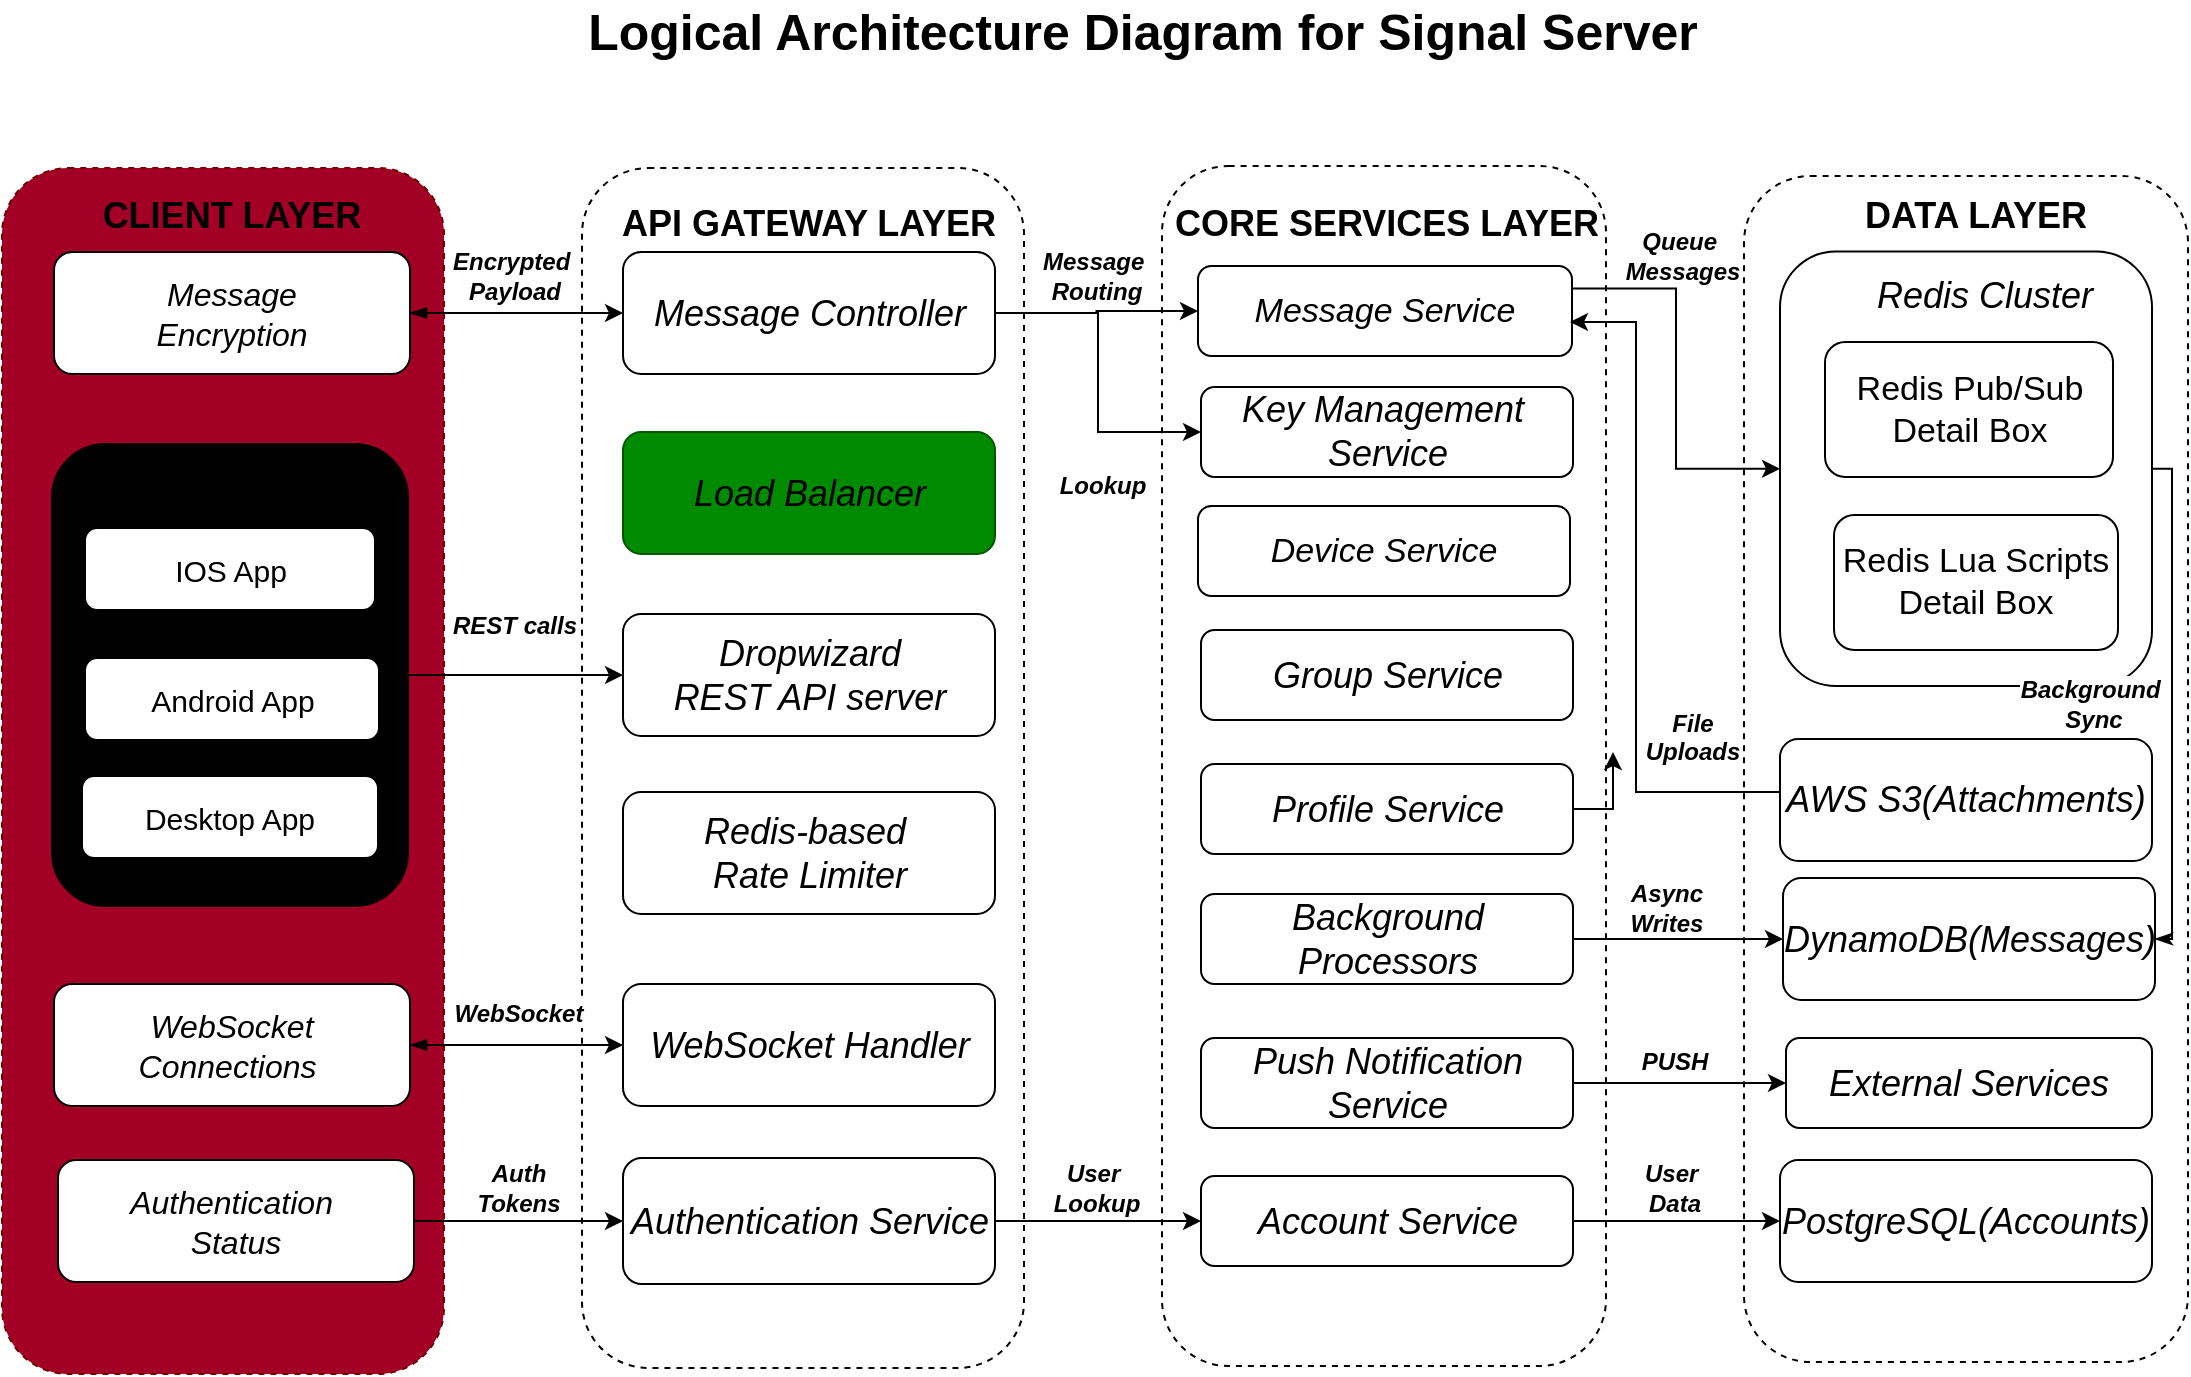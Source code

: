 <mxfile version="27.1.5">
  <diagram name="Page-1" id="-Ioz17W4KK-KJi5FUwi6">
    <mxGraphModel dx="1400" dy="804" grid="0" gridSize="20" guides="1" tooltips="1" connect="1" arrows="1" fold="1" page="1" pageScale="1" pageWidth="1169" pageHeight="827" background="light-dark(#FFFFFF,#EEEEEE)" math="0" shadow="0">
      <root>
        <mxCell id="0" />
        <mxCell id="1" parent="0" />
        <mxCell id="NI0qEB3K1_vKwQncWeiI-1" value="" style="rounded=1;whiteSpace=wrap;html=1;fillColor=light-dark(#A20025,#FFE6E6);fontColor=#ffffff;strokeColor=light-dark(#6F0000, #000000);fillStyle=solid;dashed=1;" vertex="1" parent="1">
          <mxGeometry x="33" y="128" width="221" height="603" as="geometry" />
        </mxCell>
        <mxCell id="NI0qEB3K1_vKwQncWeiI-2" value="&lt;b style=&quot;color: light-dark(rgb(0, 0, 0), rgb(0, 0, 0));&quot;&gt;&lt;font style=&quot;font-size: 18px;&quot;&gt;CLIENT LAYER&lt;/font&gt;&lt;/b&gt;" style="text;html=1;align=center;verticalAlign=middle;whiteSpace=wrap;rounded=0;" vertex="1" parent="1">
          <mxGeometry x="78" y="136.75" width="140" height="30" as="geometry" />
        </mxCell>
        <mxCell id="NI0qEB3K1_vKwQncWeiI-3" value="" style="rounded=1;whiteSpace=wrap;html=1;fillColor=light-dark(#FFFFFF,#E6FFFF);dashed=1;strokeColor=light-dark(#000000,#000000);" vertex="1" parent="1">
          <mxGeometry x="323" y="128" width="221" height="600" as="geometry" />
        </mxCell>
        <mxCell id="NI0qEB3K1_vKwQncWeiI-4" value="&lt;b style=&quot;color: light-dark(rgb(0, 0, 0), rgb(0, 0, 0));&quot;&gt;&lt;font style=&quot;font-size: 18px;&quot;&gt;API GATEWAY LAYER&lt;/font&gt;&lt;/b&gt;" style="text;html=1;align=center;verticalAlign=middle;whiteSpace=wrap;rounded=0;" vertex="1" parent="1">
          <mxGeometry x="333" y="141" width="207" height="30" as="geometry" />
        </mxCell>
        <mxCell id="NI0qEB3K1_vKwQncWeiI-6" value="" style="rounded=1;whiteSpace=wrap;html=1;fillColor=light-dark(#FFFFFF,#E6FFE6);dashed=1;strokeColor=light-dark(#000000,#000000);" vertex="1" parent="1">
          <mxGeometry x="613" y="127" width="222" height="600" as="geometry" />
        </mxCell>
        <mxCell id="NI0qEB3K1_vKwQncWeiI-7" value="&lt;b style=&quot;color: light-dark(rgb(0, 0, 0), rgb(0, 0, 0));&quot;&gt;&lt;font style=&quot;font-size: 18px;&quot;&gt;CORE SERVICES LAYER&lt;/font&gt;&lt;/b&gt;" style="text;html=1;align=center;verticalAlign=middle;whiteSpace=wrap;rounded=0;" vertex="1" parent="1">
          <mxGeometry x="616" y="141" width="219" height="30" as="geometry" />
        </mxCell>
        <mxCell id="NI0qEB3K1_vKwQncWeiI-11" value="" style="rounded=1;whiteSpace=wrap;html=1;fillColor=light-dark(#FFFFFF,#FFFACD);gradientColor=none;dashed=1;strokeColor=light-dark(#000000,#000000);" vertex="1" parent="1">
          <mxGeometry x="904" y="132" width="222" height="593" as="geometry" />
        </mxCell>
        <mxCell id="NI0qEB3K1_vKwQncWeiI-12" value="&lt;b style=&quot;color: light-dark(rgb(0, 0, 0), rgb(0, 0, 0));&quot;&gt;&lt;font style=&quot;font-size: 18px;&quot;&gt;DATA LAYER&lt;/font&gt;&lt;/b&gt;" style="text;html=1;align=center;verticalAlign=middle;whiteSpace=wrap;rounded=0;" vertex="1" parent="1">
          <mxGeometry x="940" y="136.75" width="160" height="30" as="geometry" />
        </mxCell>
        <mxCell id="NI0qEB3K1_vKwQncWeiI-48" style="edgeStyle=orthogonalEdgeStyle;rounded=0;orthogonalLoop=1;jettySize=auto;html=1;exitX=1;exitY=0.5;exitDx=0;exitDy=0;entryX=0;entryY=0.5;entryDx=0;entryDy=0;strokeColor=light-dark(#000000,#000000);" edge="1" parent="1" source="NI0qEB3K1_vKwQncWeiI-14" target="NI0qEB3K1_vKwQncWeiI-24">
          <mxGeometry relative="1" as="geometry" />
        </mxCell>
        <mxCell id="NI0qEB3K1_vKwQncWeiI-14" value="" style="rounded=1;whiteSpace=wrap;html=1;fillColor=light-dark(#000000,#FFB5AF);strokeColor=light-dark(#000000,#FF6666);" vertex="1" parent="1">
          <mxGeometry x="58" y="266" width="178" height="231" as="geometry" />
        </mxCell>
        <mxCell id="NI0qEB3K1_vKwQncWeiI-51" style="edgeStyle=orthogonalEdgeStyle;rounded=0;orthogonalLoop=1;jettySize=auto;html=1;exitX=1;exitY=0.5;exitDx=0;exitDy=0;entryX=0;entryY=0.5;entryDx=0;entryDy=0;strokeColor=light-dark(#000000,#000000);startArrow=blockThin;startFill=1;" edge="1" parent="1" source="NI0qEB3K1_vKwQncWeiI-15" target="NI0qEB3K1_vKwQncWeiI-25">
          <mxGeometry relative="1" as="geometry" />
        </mxCell>
        <mxCell id="NI0qEB3K1_vKwQncWeiI-15" value="&lt;span style=&quot;color: light-dark(rgb(0, 0, 0), rgb(0, 0, 0));&quot;&gt;&lt;i&gt;&lt;font style=&quot;font-size: 16px;&quot;&gt;&lt;span style=&quot;caret-color: rgba(0, 0, 0, 0);&quot;&gt;WebSocket Connections&lt;/span&gt;&amp;nbsp;&lt;/font&gt;&lt;/i&gt;&lt;/span&gt;" style="rounded=1;whiteSpace=wrap;html=1;fillColor=light-dark(#FFFFFF,#FFB5AF);strokeColor=light-dark(#000000,#FF6666);" vertex="1" parent="1">
          <mxGeometry x="59" y="536" width="178" height="61" as="geometry" />
        </mxCell>
        <mxCell id="NI0qEB3K1_vKwQncWeiI-16" value="&lt;span style=&quot;color: light-dark(rgb(0, 0, 0), rgb(0, 0, 0));&quot;&gt;&lt;i&gt;&lt;font style=&quot;font-size: 17px;&quot;&gt;Signal Apps&lt;/font&gt;&lt;/i&gt;&lt;/span&gt;" style="text;html=1;align=center;verticalAlign=middle;whiteSpace=wrap;rounded=0;" vertex="1" parent="1">
          <mxGeometry x="80.5" y="267" width="126" height="30" as="geometry" />
        </mxCell>
        <mxCell id="NI0qEB3K1_vKwQncWeiI-17" value="&lt;span style=&quot;caret-color: rgba(0, 0, 0, 0); color: light-dark(rgb(0, 0, 0), rgb(0, 0, 0));&quot;&gt;&lt;font style=&quot;font-size: 15px;&quot;&gt;IOS App&lt;/font&gt;&lt;/span&gt;" style="rounded=1;whiteSpace=wrap;html=1;fillColor=light-dark(#FFFFFF,#E5CCFF);strokeColor=light-dark(#000000,#000000);" vertex="1" parent="1">
          <mxGeometry x="74.5" y="308" width="145" height="41" as="geometry" />
        </mxCell>
        <mxCell id="NI0qEB3K1_vKwQncWeiI-18" value="&lt;span style=&quot;caret-color: rgb(237, 237, 237); color: light-dark(rgb(0, 0, 0), rgb(0, 0, 0));&quot;&gt;&lt;font style=&quot;font-size: 15px;&quot;&gt;Android App&lt;/font&gt;&lt;/span&gt;" style="rounded=1;whiteSpace=wrap;html=1;fillColor=light-dark(#FFFFFF,#E5CCFF);strokeColor=light-dark(#000000,#000000);" vertex="1" parent="1">
          <mxGeometry x="74.5" y="373" width="147" height="41" as="geometry" />
        </mxCell>
        <mxCell id="NI0qEB3K1_vKwQncWeiI-19" value="&lt;span style=&quot;caret-color: rgb(237, 237, 237); color: light-dark(rgb(0, 0, 0), rgb(0, 0, 0));&quot;&gt;&lt;font style=&quot;font-size: 15px;&quot;&gt;Desktop App&lt;/font&gt;&lt;/span&gt;" style="rounded=1;whiteSpace=wrap;html=1;fillColor=light-dark(#FFFFFF,#E5CCFF);strokeColor=light-dark(#000000,#000000);" vertex="1" parent="1">
          <mxGeometry x="73" y="432" width="148" height="41" as="geometry" />
        </mxCell>
        <mxCell id="NI0qEB3K1_vKwQncWeiI-53" style="edgeStyle=orthogonalEdgeStyle;rounded=0;orthogonalLoop=1;jettySize=auto;html=1;exitX=1;exitY=0.5;exitDx=0;exitDy=0;entryX=0;entryY=0.5;entryDx=0;entryDy=0;strokeColor=light-dark(#000000,#000000);" edge="1" parent="1" source="NI0qEB3K1_vKwQncWeiI-22" target="NI0qEB3K1_vKwQncWeiI-26">
          <mxGeometry relative="1" as="geometry" />
        </mxCell>
        <mxCell id="NI0qEB3K1_vKwQncWeiI-22" value="&lt;font style=&quot;font-size: 16px;&quot;&gt;&lt;span style=&quot;caret-color: rgb(237, 237, 237); color: light-dark(rgb(0, 0, 0), rgb(0, 0, 0));&quot;&gt;&lt;i&gt;Authentication&amp;nbsp;&lt;/i&gt;&lt;/span&gt;&lt;/font&gt;&lt;div&gt;&lt;font style=&quot;font-size: 16px;&quot;&gt;&lt;span style=&quot;caret-color: rgb(237, 237, 237); color: light-dark(rgb(0, 0, 0), rgb(0, 0, 0));&quot;&gt;&lt;i&gt;Status&lt;/i&gt;&lt;/span&gt;&lt;/font&gt;&lt;/div&gt;" style="rounded=1;whiteSpace=wrap;html=1;fillColor=light-dark(#FFFFFF,#FFB5AF);strokeColor=light-dark(#000000,#FF6666);" vertex="1" parent="1">
          <mxGeometry x="61" y="624" width="178" height="61" as="geometry" />
        </mxCell>
        <mxCell id="NI0qEB3K1_vKwQncWeiI-24" value="&lt;font style=&quot;font-size: 18px;&quot;&gt;&lt;span style=&quot;caret-color: rgb(237, 237, 237); color: light-dark(rgb(0, 0, 0), rgb(0, 0, 0));&quot;&gt;&lt;i&gt;Dropwizard&lt;/i&gt;&lt;/span&gt;&lt;/font&gt;&lt;div&gt;&lt;font style=&quot;font-size: 18px;&quot;&gt;&lt;span style=&quot;caret-color: rgb(237, 237, 237); color: light-dark(rgb(0, 0, 0), rgb(0, 0, 0));&quot;&gt;&lt;i&gt;REST API server&lt;/i&gt;&lt;/span&gt;&lt;/font&gt;&lt;/div&gt;" style="rounded=1;whiteSpace=wrap;html=1;fillColor=light-dark(#FFFFFF,#CCE5FF);strokeColor=light-dark(#000000,#3A88FE);" vertex="1" parent="1">
          <mxGeometry x="343.5" y="351" width="186" height="61" as="geometry" />
        </mxCell>
        <mxCell id="NI0qEB3K1_vKwQncWeiI-25" value="&lt;font size=&quot;4&quot;&gt;&lt;span style=&quot;caret-color: rgb(33, 33, 33); color: light-dark(rgb(0, 0, 0), rgb(0, 0, 0));&quot;&gt;&lt;i&gt;WebSocket Handler&lt;/i&gt;&lt;/span&gt;&lt;/font&gt;" style="rounded=1;whiteSpace=wrap;html=1;fillColor=light-dark(#FFFFFF,#CCE5FF);strokeColor=light-dark(#000000,#3A88FE);" vertex="1" parent="1">
          <mxGeometry x="343.5" y="536" width="186" height="61" as="geometry" />
        </mxCell>
        <mxCell id="NI0qEB3K1_vKwQncWeiI-59" style="edgeStyle=orthogonalEdgeStyle;rounded=0;orthogonalLoop=1;jettySize=auto;html=1;exitX=1;exitY=0.5;exitDx=0;exitDy=0;entryX=0;entryY=0.5;entryDx=0;entryDy=0;strokeColor=light-dark(#000000,#000000);" edge="1" parent="1" source="NI0qEB3K1_vKwQncWeiI-26" target="NI0qEB3K1_vKwQncWeiI-31">
          <mxGeometry relative="1" as="geometry" />
        </mxCell>
        <mxCell id="NI0qEB3K1_vKwQncWeiI-26" value="&lt;font size=&quot;4&quot;&gt;&lt;span style=&quot;caret-color: rgb(33, 33, 33); color: light-dark(rgb(0, 0, 0), rgb(0, 0, 0));&quot;&gt;&lt;i&gt;Authentication Service&lt;/i&gt;&lt;/span&gt;&lt;/font&gt;" style="rounded=1;whiteSpace=wrap;html=1;fillColor=light-dark(#FFFFFF,#CCE5FF);strokeColor=light-dark(#000000,#3A88FE);" vertex="1" parent="1">
          <mxGeometry x="343.5" y="623" width="186" height="63" as="geometry" />
        </mxCell>
        <mxCell id="NI0qEB3K1_vKwQncWeiI-27" value="&lt;font size=&quot;4&quot;&gt;&lt;span style=&quot;caret-color: rgb(33, 33, 33); color: light-dark(rgb(0, 0, 0), rgb(0, 0, 0));&quot;&gt;&lt;i&gt;Redis-based&amp;nbsp;&lt;/i&gt;&lt;/span&gt;&lt;/font&gt;&lt;div&gt;&lt;font size=&quot;4&quot;&gt;&lt;span style=&quot;caret-color: rgb(33, 33, 33); color: light-dark(rgb(0, 0, 0), rgb(0, 0, 0));&quot;&gt;&lt;i&gt;Rate Limiter&lt;/i&gt;&lt;/span&gt;&lt;/font&gt;&lt;/div&gt;" style="rounded=1;whiteSpace=wrap;html=1;fillColor=light-dark(#FFFFFF,#CCE5FF);strokeColor=light-dark(#000000,#3A88FE);" vertex="1" parent="1">
          <mxGeometry x="343.5" y="440" width="186" height="61" as="geometry" />
        </mxCell>
        <mxCell id="NI0qEB3K1_vKwQncWeiI-57" style="edgeStyle=orthogonalEdgeStyle;rounded=0;orthogonalLoop=1;jettySize=auto;html=1;exitX=1;exitY=0.5;exitDx=0;exitDy=0;entryX=0;entryY=0.5;entryDx=0;entryDy=0;strokeColor=light-dark(#000000,#000000);" edge="1" parent="1" source="NI0qEB3K1_vKwQncWeiI-28" target="NI0qEB3K1_vKwQncWeiI-30">
          <mxGeometry relative="1" as="geometry" />
        </mxCell>
        <mxCell id="NI0qEB3K1_vKwQncWeiI-77" style="edgeStyle=orthogonalEdgeStyle;rounded=0;orthogonalLoop=1;jettySize=auto;html=1;exitX=1;exitY=0.5;exitDx=0;exitDy=0;entryX=0;entryY=0.5;entryDx=0;entryDy=0;strokeColor=light-dark(#000000,#000000);" edge="1" parent="1" source="NI0qEB3K1_vKwQncWeiI-28" target="NI0qEB3K1_vKwQncWeiI-33">
          <mxGeometry relative="1" as="geometry" />
        </mxCell>
        <mxCell id="NI0qEB3K1_vKwQncWeiI-28" value="&lt;font size=&quot;4&quot;&gt;&lt;span style=&quot;caret-color: rgb(33, 33, 33); color: light-dark(rgb(0, 0, 0), rgb(0, 0, 0));&quot;&gt;&lt;i&gt;Message Controller&lt;/i&gt;&lt;/span&gt;&lt;/font&gt;" style="rounded=1;whiteSpace=wrap;html=1;fillColor=light-dark(#FFFFFF,#CCE5FF);strokeColor=light-dark(#000000,#3A88FE);" vertex="1" parent="1">
          <mxGeometry x="343.5" y="170" width="186" height="61" as="geometry" />
        </mxCell>
        <mxCell id="NI0qEB3K1_vKwQncWeiI-29" value="&lt;font size=&quot;4&quot;&gt;&lt;span style=&quot;caret-color: rgb(33, 33, 33); color: light-dark(rgb(0, 0, 0), rgb(0, 0, 0));&quot;&gt;&lt;i&gt;Load Balancer&lt;/i&gt;&lt;/span&gt;&lt;/font&gt;" style="rounded=1;whiteSpace=wrap;html=1;fillColor=light-dark(#008A00,#CCE5FF);strokeColor=light-dark(#005700,#3A88FE);fontColor=#ffffff;" vertex="1" parent="1">
          <mxGeometry x="343.5" y="260" width="186" height="61" as="geometry" />
        </mxCell>
        <mxCell id="NI0qEB3K1_vKwQncWeiI-95" style="edgeStyle=orthogonalEdgeStyle;rounded=0;orthogonalLoop=1;jettySize=auto;html=1;exitX=1;exitY=0.25;exitDx=0;exitDy=0;entryX=0;entryY=0.5;entryDx=0;entryDy=0;strokeColor=light-dark(#000000,#000000);" edge="1" parent="1" source="NI0qEB3K1_vKwQncWeiI-30" target="NI0qEB3K1_vKwQncWeiI-39">
          <mxGeometry relative="1" as="geometry" />
        </mxCell>
        <mxCell id="NI0qEB3K1_vKwQncWeiI-30" value="&lt;span style=&quot;text-align: start; caret-color: rgb(0, 0, 0); color: light-dark(rgb(0, 0, 0), rgb(0, 0, 0));&quot;&gt;&lt;i&gt;&lt;font style=&quot;font-size: 17px;&quot;&gt;Message Service&lt;/font&gt;&lt;/i&gt;&lt;/span&gt;" style="rounded=1;whiteSpace=wrap;html=1;fillColor=light-dark(#FFFFFF,#B1DD8C);strokeColor=light-dark(#000000,#38571A);" vertex="1" parent="1">
          <mxGeometry x="631" y="177" width="187" height="45" as="geometry" />
        </mxCell>
        <mxCell id="NI0qEB3K1_vKwQncWeiI-67" style="edgeStyle=orthogonalEdgeStyle;rounded=0;orthogonalLoop=1;jettySize=auto;html=1;exitX=1;exitY=0.5;exitDx=0;exitDy=0;entryX=0;entryY=0.5;entryDx=0;entryDy=0;strokeColor=light-dark(#000000,#000000);" edge="1" parent="1" source="NI0qEB3K1_vKwQncWeiI-31" target="NI0qEB3K1_vKwQncWeiI-45">
          <mxGeometry relative="1" as="geometry" />
        </mxCell>
        <mxCell id="NI0qEB3K1_vKwQncWeiI-31" value="&lt;font size=&quot;4&quot;&gt;&lt;span style=&quot;caret-color: rgb(209, 209, 209); color: light-dark(rgb(0, 0, 0), rgb(0, 0, 0));&quot;&gt;&lt;i&gt;Account Service&lt;/i&gt;&lt;/span&gt;&lt;/font&gt;" style="rounded=1;whiteSpace=wrap;html=1;fillColor=light-dark(#FFFFFF,#B1DD8C);strokeColor=light-dark(#000000,#38571A);" vertex="1" parent="1">
          <mxGeometry x="632.5" y="632" width="186" height="45" as="geometry" />
        </mxCell>
        <mxCell id="NI0qEB3K1_vKwQncWeiI-32" value="&lt;span style=&quot;text-align: start; caret-color: rgb(0, 0, 0); color: light-dark(rgb(0, 0, 0), rgb(0, 0, 0));&quot;&gt;&lt;i&gt;&lt;font style=&quot;font-size: 17px;&quot;&gt;Device Service&lt;/font&gt;&lt;/i&gt;&lt;/span&gt;" style="rounded=1;whiteSpace=wrap;html=1;fillColor=light-dark(#FFFFFF,#B1DD8C);strokeColor=light-dark(#000000,#38571A);" vertex="1" parent="1">
          <mxGeometry x="631" y="297" width="186" height="45" as="geometry" />
        </mxCell>
        <mxCell id="NI0qEB3K1_vKwQncWeiI-33" value="&lt;font size=&quot;4&quot;&gt;&lt;span style=&quot;color: light-dark(rgb(0, 0, 0), rgb(0, 0, 0)); caret-color: rgb(33, 33, 33);&quot;&gt;&lt;i&gt;Key&amp;nbsp;&lt;span style=&quot;caret-color: rgb(209, 209, 209);&quot;&gt;Management&lt;/span&gt;&amp;nbsp; Service&lt;/i&gt;&lt;/span&gt;&lt;/font&gt;" style="rounded=1;whiteSpace=wrap;html=1;fillColor=light-dark(#FFFFFF,#B1DD8C);strokeColor=light-dark(#000000,#38571A);" vertex="1" parent="1">
          <mxGeometry x="632.5" y="237.5" width="186" height="45" as="geometry" />
        </mxCell>
        <mxCell id="NI0qEB3K1_vKwQncWeiI-81" style="edgeStyle=orthogonalEdgeStyle;rounded=0;orthogonalLoop=1;jettySize=auto;html=1;exitX=1;exitY=0.5;exitDx=0;exitDy=0;entryX=0;entryY=0.5;entryDx=0;entryDy=0;strokeColor=light-dark(#000000,#000000);" edge="1" parent="1" source="NI0qEB3K1_vKwQncWeiI-34" target="NI0qEB3K1_vKwQncWeiI-47">
          <mxGeometry relative="1" as="geometry" />
        </mxCell>
        <mxCell id="NI0qEB3K1_vKwQncWeiI-34" value="&lt;font size=&quot;4&quot;&gt;&lt;span style=&quot;caret-color: rgb(33, 33, 33); color: light-dark(rgb(0, 0, 0), rgb(0, 0, 0));&quot;&gt;&lt;i&gt;Push Notification Service&lt;/i&gt;&lt;/span&gt;&lt;/font&gt;" style="rounded=1;whiteSpace=wrap;html=1;fillColor=light-dark(#FFFFFF,#B1DD8C);strokeColor=light-dark(#000000,#38571A);" vertex="1" parent="1">
          <mxGeometry x="632.5" y="563" width="186" height="45" as="geometry" />
        </mxCell>
        <mxCell id="NI0qEB3K1_vKwQncWeiI-63" style="edgeStyle=orthogonalEdgeStyle;rounded=0;orthogonalLoop=1;jettySize=auto;html=1;exitX=1;exitY=0.5;exitDx=0;exitDy=0;entryX=0;entryY=0.5;entryDx=0;entryDy=0;strokeColor=light-dark(#000000,#000000);" edge="1" parent="1" source="NI0qEB3K1_vKwQncWeiI-35" target="NI0qEB3K1_vKwQncWeiI-44">
          <mxGeometry relative="1" as="geometry" />
        </mxCell>
        <mxCell id="NI0qEB3K1_vKwQncWeiI-35" value="&lt;font size=&quot;4&quot;&gt;&lt;span style=&quot;caret-color: rgb(209, 209, 209); color: light-dark(rgb(0, 0, 0), rgb(0, 0, 0));&quot;&gt;&lt;i&gt;Background Processors&lt;/i&gt;&lt;/span&gt;&lt;/font&gt;" style="rounded=1;whiteSpace=wrap;html=1;fillColor=light-dark(#FFFFFF,#B1DD8C);strokeColor=light-dark(#000000,#38571A);" vertex="1" parent="1">
          <mxGeometry x="632.5" y="491" width="186" height="45" as="geometry" />
        </mxCell>
        <mxCell id="NI0qEB3K1_vKwQncWeiI-92" value="" style="edgeStyle=orthogonalEdgeStyle;rounded=0;orthogonalLoop=1;jettySize=auto;html=1;" edge="1" parent="1" source="NI0qEB3K1_vKwQncWeiI-36" target="NI0qEB3K1_vKwQncWeiI-87">
          <mxGeometry relative="1" as="geometry" />
        </mxCell>
        <mxCell id="NI0qEB3K1_vKwQncWeiI-36" value="&lt;font size=&quot;4&quot;&gt;&lt;span style=&quot;caret-color: rgb(33, 33, 33); color: light-dark(rgb(0, 0, 0), rgb(0, 0, 0));&quot;&gt;&lt;i&gt;Profile Service&lt;/i&gt;&lt;/span&gt;&lt;/font&gt;" style="rounded=1;whiteSpace=wrap;html=1;fillColor=light-dark(#FFFFFF,#B1DD8C);strokeColor=light-dark(#000000,#38571A);" vertex="1" parent="1">
          <mxGeometry x="632.5" y="426" width="186" height="45" as="geometry" />
        </mxCell>
        <mxCell id="NI0qEB3K1_vKwQncWeiI-37" value="&lt;font size=&quot;4&quot;&gt;&lt;span style=&quot;caret-color: rgb(33, 33, 33); color: light-dark(rgb(0, 0, 0), rgb(0, 0, 0));&quot;&gt;&lt;i&gt;Group Service&lt;/i&gt;&lt;/span&gt;&lt;/font&gt;" style="rounded=1;whiteSpace=wrap;html=1;fillColor=light-dark(#FFFFFF,#B1DD8C);strokeColor=light-dark(#000000,#38571A);" vertex="1" parent="1">
          <mxGeometry x="632.5" y="359" width="186" height="45" as="geometry" />
        </mxCell>
        <mxCell id="NI0qEB3K1_vKwQncWeiI-38" style="edgeStyle=orthogonalEdgeStyle;rounded=0;orthogonalLoop=1;jettySize=auto;html=1;exitX=0.5;exitY=1;exitDx=0;exitDy=0;" edge="1" parent="1" source="NI0qEB3K1_vKwQncWeiI-36" target="NI0qEB3K1_vKwQncWeiI-36">
          <mxGeometry relative="1" as="geometry" />
        </mxCell>
        <mxCell id="NI0qEB3K1_vKwQncWeiI-39" value="" style="rounded=1;whiteSpace=wrap;html=1;fillColor=light-dark(#FFFFFF,#FFFF99);strokeColor=light-dark(#000000,#999900);" vertex="1" parent="1">
          <mxGeometry x="922" y="169.75" width="186" height="217.25" as="geometry" />
        </mxCell>
        <mxCell id="NI0qEB3K1_vKwQncWeiI-40" value="&lt;span style=&quot;text-align: start; caret-color: rgb(0, 0, 0); color: light-dark(rgb(0, 0, 0), rgb(0, 0, 0));&quot;&gt;&lt;font style=&quot;font-size: 17px;&quot;&gt;Redis Pub/Sub Detail Box&lt;/font&gt;&lt;/span&gt;" style="rounded=1;whiteSpace=wrap;html=1;fillColor=light-dark(#FFFFFF,#FFCCFF);strokeColor=light-dark(#000000,#000000);" vertex="1" parent="1">
          <mxGeometry x="944.5" y="215" width="144" height="67.5" as="geometry" />
        </mxCell>
        <mxCell id="NI0qEB3K1_vKwQncWeiI-41" value="&lt;span style=&quot;text-align: start; caret-color: rgb(0, 0, 0); color: light-dark(rgb(0, 0, 0), rgb(0, 0, 0));&quot;&gt;&lt;font style=&quot;font-size: 17px;&quot;&gt;Redis Lua Scripts Detail Box&lt;/font&gt;&lt;/span&gt;" style="rounded=1;whiteSpace=wrap;html=1;fillColor=light-dark(#FFFFFF,#FFCCFF);strokeColor=light-dark(#000000,#000000);" vertex="1" parent="1">
          <mxGeometry x="949" y="301.5" width="142" height="67.5" as="geometry" />
        </mxCell>
        <mxCell id="NI0qEB3K1_vKwQncWeiI-42" style="edgeStyle=orthogonalEdgeStyle;rounded=0;orthogonalLoop=1;jettySize=auto;html=1;exitX=0.5;exitY=1;exitDx=0;exitDy=0;" edge="1" parent="1" source="NI0qEB3K1_vKwQncWeiI-39" target="NI0qEB3K1_vKwQncWeiI-39">
          <mxGeometry relative="1" as="geometry" />
        </mxCell>
        <mxCell id="NI0qEB3K1_vKwQncWeiI-43" value="&lt;i style=&quot;color: light-dark(rgb(0, 0, 0), rgb(0, 0, 0));&quot;&gt;&lt;font style=&quot;font-size: 18px;&quot;&gt;Redis Cluster&lt;/font&gt;&lt;/i&gt;" style="text;html=1;align=center;verticalAlign=middle;whiteSpace=wrap;rounded=0;" vertex="1" parent="1">
          <mxGeometry x="947.5" y="177" width="153" height="30" as="geometry" />
        </mxCell>
        <mxCell id="NI0qEB3K1_vKwQncWeiI-88" style="edgeStyle=orthogonalEdgeStyle;rounded=0;orthogonalLoop=1;jettySize=auto;html=1;exitX=1;exitY=0.5;exitDx=0;exitDy=0;entryX=1;entryY=0.5;entryDx=0;entryDy=0;curved=0;strokeColor=light-dark(#000000,#000000);startArrow=classicThin;startFill=1;endArrow=none;" edge="1" parent="1" source="NI0qEB3K1_vKwQncWeiI-44" target="NI0qEB3K1_vKwQncWeiI-39">
          <mxGeometry relative="1" as="geometry">
            <Array as="points">
              <mxPoint x="1118" y="514" />
              <mxPoint x="1118" y="278" />
            </Array>
          </mxGeometry>
        </mxCell>
        <mxCell id="NI0qEB3K1_vKwQncWeiI-44" value="&lt;font size=&quot;4&quot;&gt;&lt;span style=&quot;caret-color: rgb(33, 33, 33); color: light-dark(rgb(0, 0, 0), rgb(0, 0, 0));&quot;&gt;&lt;i&gt;DynamoDB(Messages)&lt;/i&gt;&lt;/span&gt;&lt;/font&gt;" style="rounded=1;whiteSpace=wrap;html=1;fillColor=light-dark(#FFFFFF,#FFFF99);strokeColor=light-dark(#000000,#999900);" vertex="1" parent="1">
          <mxGeometry x="923.5" y="483" width="186" height="61" as="geometry" />
        </mxCell>
        <mxCell id="NI0qEB3K1_vKwQncWeiI-45" value="&lt;font size=&quot;4&quot;&gt;&lt;span style=&quot;caret-color: rgb(33, 33, 33); color: light-dark(rgb(0, 0, 0), rgb(0, 0, 0));&quot;&gt;&lt;i&gt;PostgreSQL(Accounts)&lt;/i&gt;&lt;/span&gt;&lt;/font&gt;" style="rounded=1;whiteSpace=wrap;html=1;fillColor=light-dark(#FFFFFF,#FFFF99);strokeColor=light-dark(#000000,#999900);" vertex="1" parent="1">
          <mxGeometry x="922" y="624" width="186" height="61" as="geometry" />
        </mxCell>
        <mxCell id="NI0qEB3K1_vKwQncWeiI-85" style="edgeStyle=orthogonalEdgeStyle;rounded=0;orthogonalLoop=1;jettySize=auto;html=1;exitX=0;exitY=0.5;exitDx=0;exitDy=0;strokeColor=light-dark(#000000,#000000);" edge="1" parent="1" source="NI0qEB3K1_vKwQncWeiI-46">
          <mxGeometry relative="1" as="geometry">
            <mxPoint x="817" y="205" as="targetPoint" />
            <Array as="points">
              <mxPoint x="850" y="440" />
              <mxPoint x="850" y="205" />
            </Array>
          </mxGeometry>
        </mxCell>
        <mxCell id="NI0qEB3K1_vKwQncWeiI-46" value="&lt;font size=&quot;4&quot;&gt;&lt;span style=&quot;caret-color: rgb(33, 33, 33); color: light-dark(rgb(0, 0, 0), rgb(0, 0, 0));&quot;&gt;&lt;i&gt;AWS S3(Attachments)&lt;/i&gt;&lt;/span&gt;&lt;/font&gt;" style="rounded=1;whiteSpace=wrap;html=1;fillColor=light-dark(#FFFFFF,#FFFF99);strokeColor=light-dark(#000000,#999900);" vertex="1" parent="1">
          <mxGeometry x="922" y="413.5" width="186" height="61" as="geometry" />
        </mxCell>
        <mxCell id="NI0qEB3K1_vKwQncWeiI-47" value="&lt;font size=&quot;4&quot;&gt;&lt;span style=&quot;caret-color: rgb(33, 33, 33); color: light-dark(rgb(0, 0, 0), rgb(0, 0, 0));&quot;&gt;&lt;i&gt;External Services&lt;/i&gt;&lt;/span&gt;&lt;/font&gt;" style="rounded=1;whiteSpace=wrap;html=1;fillColor=light-dark(#FFFFFF,#FFFF99);strokeColor=light-dark(#000000,#999900);" vertex="1" parent="1">
          <mxGeometry x="925" y="563" width="183" height="45" as="geometry" />
        </mxCell>
        <mxCell id="NI0qEB3K1_vKwQncWeiI-49" value="&lt;span style=&quot;color: light-dark(rgb(0, 0, 0), rgb(0, 0, 0)); background-color: light-dark(rgb(255, 255, 255), rgb(255, 255, 255));&quot;&gt;&lt;b&gt;&lt;i&gt;REST calls&lt;/i&gt;&lt;/b&gt;&lt;/span&gt;" style="text;html=1;align=center;verticalAlign=middle;whiteSpace=wrap;rounded=0;" vertex="1" parent="1">
          <mxGeometry x="246" y="345" width="87" height="24" as="geometry" />
        </mxCell>
        <mxCell id="NI0qEB3K1_vKwQncWeiI-52" value="&lt;span style=&quot;color: light-dark(rgb(0, 0, 0), rgb(0, 0, 0)); background-color: light-dark(rgb(255, 255, 255), rgb(255, 255, 255));&quot;&gt;&lt;b&gt;&lt;i&gt;WebSocket&lt;/i&gt;&lt;/b&gt;&lt;/span&gt;" style="text;html=1;align=center;verticalAlign=middle;whiteSpace=wrap;rounded=0;" vertex="1" parent="1">
          <mxGeometry x="248" y="539" width="87" height="24" as="geometry" />
        </mxCell>
        <mxCell id="NI0qEB3K1_vKwQncWeiI-54" value="&lt;span style=&quot;color: light-dark(rgb(0, 0, 0), rgb(0, 0, 0)); background-color: light-dark(rgb(255, 255, 255), rgb(255, 255, 255));&quot;&gt;&lt;b&gt;&lt;i&gt;Auth&lt;/i&gt;&lt;/b&gt;&lt;/span&gt;&lt;div&gt;&lt;span style=&quot;color: light-dark(rgb(0, 0, 0), rgb(0, 0, 0)); background-color: light-dark(rgb(255, 255, 255), rgb(255, 255, 255));&quot;&gt;&lt;b&gt;&lt;i&gt;Tokens&lt;/i&gt;&lt;/b&gt;&lt;/span&gt;&lt;/div&gt;" style="text;html=1;align=center;verticalAlign=middle;whiteSpace=wrap;rounded=0;" vertex="1" parent="1">
          <mxGeometry x="248" y="626" width="87" height="24" as="geometry" />
        </mxCell>
        <mxCell id="NI0qEB3K1_vKwQncWeiI-58" value="&lt;span style=&quot;color: light-dark(rgb(0, 0, 0), rgb(0, 0, 0));&quot;&gt;&lt;b&gt;&lt;i&gt;&lt;span style=&quot;background-color: light-dark(rgb(255, 255, 255), rgb(255, 255, 255));&quot;&gt;Message&lt;/span&gt;&amp;nbsp;&lt;/i&gt;&lt;/b&gt;&lt;/span&gt;&lt;div&gt;&lt;span style=&quot;color: light-dark(rgb(0, 0, 0), rgb(0, 0, 0)); background-color: light-dark(rgb(255, 255, 255), rgb(255, 255, 255));&quot;&gt;&lt;b&gt;&lt;i&gt;Routing&lt;/i&gt;&lt;/b&gt;&lt;/span&gt;&lt;/div&gt;" style="text;html=1;align=center;verticalAlign=middle;whiteSpace=wrap;rounded=0;" vertex="1" parent="1">
          <mxGeometry x="537" y="170" width="87" height="24" as="geometry" />
        </mxCell>
        <mxCell id="NI0qEB3K1_vKwQncWeiI-60" value="&lt;span style=&quot;color: light-dark(rgb(0, 0, 0), rgb(0, 0, 0)); background-color: light-dark(rgb(255, 255, 255), rgb(255, 255, 255));&quot;&gt;&lt;b&gt;&lt;i&gt;User&amp;nbsp;&lt;/i&gt;&lt;/b&gt;&lt;/span&gt;&lt;div&gt;&lt;span style=&quot;color: light-dark(rgb(0, 0, 0), rgb(0, 0, 0)); background-color: light-dark(rgb(255, 255, 255), rgb(255, 255, 255));&quot;&gt;&lt;b&gt;&lt;i&gt;Lookup&lt;/i&gt;&lt;/b&gt;&lt;/span&gt;&lt;/div&gt;" style="text;html=1;align=center;verticalAlign=middle;whiteSpace=wrap;rounded=0;" vertex="1" parent="1">
          <mxGeometry x="537" y="626" width="87" height="24" as="geometry" />
        </mxCell>
        <mxCell id="NI0qEB3K1_vKwQncWeiI-62" value="&lt;span style=&quot;color: light-dark(rgb(0, 0, 0), rgb(0, 0, 0));&quot;&gt;&lt;b&gt;&lt;i&gt;&lt;span style=&quot;background-color: light-dark(rgb(255, 255, 255), rgb(255, 255, 255));&quot;&gt;Queue&lt;/span&gt;&amp;nbsp;&lt;/i&gt;&lt;/b&gt;&lt;/span&gt;&lt;div&gt;&lt;span style=&quot;color: light-dark(rgb(0, 0, 0), rgb(0, 0, 0)); background-color: light-dark(rgb(255, 255, 255), rgb(255, 255, 255));&quot;&gt;&lt;b&gt;&lt;i&gt;Messages&lt;/i&gt;&lt;/b&gt;&lt;/span&gt;&lt;/div&gt;" style="text;html=1;align=center;verticalAlign=middle;whiteSpace=wrap;rounded=0;" vertex="1" parent="1">
          <mxGeometry x="830" y="160" width="87" height="24" as="geometry" />
        </mxCell>
        <mxCell id="NI0qEB3K1_vKwQncWeiI-64" value="&lt;div&gt;&lt;span style=&quot;color: light-dark(rgb(0, 0, 0), rgb(0, 0, 0)); background-color: light-dark(rgb(255, 255, 255), rgb(255, 255, 255));&quot;&gt;&lt;b&gt;&lt;i&gt;Async&lt;/i&gt;&lt;/b&gt;&lt;/span&gt;&lt;/div&gt;&lt;div&gt;&lt;span style=&quot;color: light-dark(rgb(0, 0, 0), rgb(0, 0, 0)); background-color: light-dark(rgb(255, 255, 255), rgb(255, 255, 255));&quot;&gt;&lt;b&gt;&lt;i&gt;Writes&lt;/i&gt;&lt;/b&gt;&lt;/span&gt;&lt;/div&gt;" style="text;html=1;align=center;verticalAlign=middle;whiteSpace=wrap;rounded=0;" vertex="1" parent="1">
          <mxGeometry x="821.5" y="486" width="87" height="24" as="geometry" />
        </mxCell>
        <mxCell id="NI0qEB3K1_vKwQncWeiI-68" value="&lt;span style=&quot;color: light-dark(rgb(0, 0, 0), rgb(0, 0, 0));&quot;&gt;&lt;b&gt;&lt;i&gt;&lt;span style=&quot;background-color: light-dark(rgb(255, 255, 255), rgb(255, 255, 255));&quot;&gt;User&lt;/span&gt;&amp;nbsp;&lt;/i&gt;&lt;/b&gt;&lt;/span&gt;&lt;div&gt;&lt;span style=&quot;color: light-dark(rgb(0, 0, 0), rgb(0, 0, 0)); background-color: light-dark(rgb(255, 255, 255), rgb(255, 255, 255));&quot;&gt;&lt;b&gt;&lt;i&gt;Data&lt;/i&gt;&lt;/b&gt;&lt;/span&gt;&lt;/div&gt;" style="text;html=1;align=center;verticalAlign=middle;whiteSpace=wrap;rounded=0;" vertex="1" parent="1">
          <mxGeometry x="826" y="626" width="87" height="24" as="geometry" />
        </mxCell>
        <mxCell id="NI0qEB3K1_vKwQncWeiI-74" style="edgeStyle=orthogonalEdgeStyle;rounded=0;orthogonalLoop=1;jettySize=auto;html=1;exitX=1;exitY=0.5;exitDx=0;exitDy=0;entryX=0;entryY=0.5;entryDx=0;entryDy=0;startArrow=blockThin;startFill=1;strokeColor=light-dark(#000000,#000000);" edge="1" parent="1" source="NI0qEB3K1_vKwQncWeiI-23" target="NI0qEB3K1_vKwQncWeiI-28">
          <mxGeometry relative="1" as="geometry" />
        </mxCell>
        <mxCell id="NI0qEB3K1_vKwQncWeiI-23" value="&lt;font style=&quot;font-size: 16px;&quot;&gt;&lt;span style=&quot;caret-color: rgb(237, 237, 237); color: light-dark(rgb(0, 0, 0), rgb(0, 0, 0));&quot;&gt;&lt;i&gt;Message&lt;/i&gt;&lt;/span&gt;&lt;/font&gt;&lt;div&gt;&lt;font style=&quot;font-size: 16px;&quot;&gt;&lt;span style=&quot;caret-color: rgb(237, 237, 237); color: light-dark(rgb(0, 0, 0), rgb(0, 0, 0));&quot;&gt;&lt;i&gt;Encryption&lt;/i&gt;&lt;/span&gt;&lt;/font&gt;&lt;/div&gt;" style="rounded=1;whiteSpace=wrap;html=1;fillColor=light-dark(#FFFFFF,#FFB5AF);strokeColor=light-dark(#000000,#FF6666);" vertex="1" parent="1">
          <mxGeometry x="59" y="170" width="178" height="61" as="geometry" />
        </mxCell>
        <mxCell id="NI0qEB3K1_vKwQncWeiI-75" value="&lt;span style=&quot;color: light-dark(rgb(0, 0, 0), rgb(0, 0, 0)); background-color: light-dark(rgb(255, 255, 255), rgb(255, 255, 255));&quot;&gt;&lt;b&gt;&lt;i&gt;Encrypted&amp;nbsp;&lt;/i&gt;&lt;/b&gt;&lt;/span&gt;&lt;div&gt;&lt;span style=&quot;color: light-dark(rgb(0, 0, 0), rgb(0, 0, 0)); background-color: light-dark(rgb(255, 255, 255), rgb(255, 255, 255));&quot;&gt;&lt;b&gt;&lt;i&gt;Payload&lt;/i&gt;&lt;/b&gt;&lt;/span&gt;&lt;/div&gt;" style="text;html=1;align=center;verticalAlign=middle;whiteSpace=wrap;rounded=0;" vertex="1" parent="1">
          <mxGeometry x="246" y="170" width="87" height="24" as="geometry" />
        </mxCell>
        <mxCell id="NI0qEB3K1_vKwQncWeiI-79" value="&lt;span style=&quot;background-color: light-dark(rgb(255, 255, 255), rgb(255, 255, 255)); color: light-dark(rgb(255, 255, 255), rgb(0, 0, 0));&quot;&gt;&lt;b&gt;&lt;i&gt;Key&amp;nbsp;&lt;/i&gt;&lt;/b&gt;&lt;/span&gt;&lt;div&gt;&lt;span style=&quot;color: light-dark(rgb(0, 0, 0), rgb(0, 0, 0)); background-color: light-dark(rgb(255, 255, 255), rgb(255, 255, 255));&quot;&gt;&lt;b&gt;&lt;i&gt;Lookup&lt;/i&gt;&lt;/b&gt;&lt;/span&gt;&lt;/div&gt;" style="text;html=1;align=center;verticalAlign=middle;whiteSpace=wrap;rounded=0;" vertex="1" parent="1">
          <mxGeometry x="540" y="267" width="87" height="24" as="geometry" />
        </mxCell>
        <mxCell id="NI0qEB3K1_vKwQncWeiI-82" value="&lt;div&gt;&lt;span style=&quot;color: light-dark(rgb(0, 0, 0), rgb(0, 0, 0)); background-color: light-dark(rgb(255, 255, 255), rgb(255, 255, 255));&quot;&gt;&lt;b&gt;&lt;i&gt;PUSH&lt;/i&gt;&lt;/b&gt;&lt;/span&gt;&lt;/div&gt;" style="text;html=1;align=center;verticalAlign=middle;whiteSpace=wrap;rounded=0;" vertex="1" parent="1">
          <mxGeometry x="826" y="563" width="87" height="24" as="geometry" />
        </mxCell>
        <mxCell id="NI0qEB3K1_vKwQncWeiI-87" value="&lt;div&gt;&lt;span style=&quot;color: light-dark(rgb(0, 0, 0), rgb(0, 0, 0)); background-color: light-dark(rgb(255, 255, 255), rgb(255, 255, 255));&quot;&gt;&lt;b&gt;&lt;i&gt;File&lt;/i&gt;&lt;/b&gt;&lt;/span&gt;&lt;/div&gt;&lt;div&gt;&lt;span style=&quot;color: light-dark(rgb(0, 0, 0), rgb(0, 0, 0)); background-color: light-dark(rgb(255, 255, 255), rgb(255, 255, 255));&quot;&gt;&lt;b&gt;&lt;i&gt;Uploads&lt;/i&gt;&lt;/b&gt;&lt;/span&gt;&lt;/div&gt;&lt;div&gt;&lt;span style=&quot;color: light-dark(rgb(0, 0, 0), rgb(0, 0, 0)); background-color: light-dark(rgb(255, 255, 255), rgb(102, 255, 102));&quot;&gt;&lt;b&gt;&lt;i&gt;&lt;br&gt;&lt;/i&gt;&lt;/b&gt;&lt;/span&gt;&lt;/div&gt;" style="text;html=1;align=center;verticalAlign=middle;whiteSpace=wrap;rounded=0;" vertex="1" parent="1">
          <mxGeometry x="835" y="408" width="87" height="24" as="geometry" />
        </mxCell>
        <mxCell id="NI0qEB3K1_vKwQncWeiI-89" value="&lt;span style=&quot;background-color: light-dark(rgb(255, 255, 255), rgb(255, 255, 255)); color: light-dark(rgb(0, 0, 0), rgb(0, 0, 0));&quot;&gt;&lt;b&gt;&lt;i&gt;Background&amp;nbsp;&lt;/i&gt;&lt;/b&gt;&lt;/span&gt;&lt;div&gt;&lt;span style=&quot;background-color: light-dark(rgb(255, 255, 255), rgb(255, 255, 255)); color: light-dark(rgb(0, 0, 0), rgb(0, 0, 0));&quot;&gt;&lt;b&gt;&lt;i&gt;Sync&lt;/i&gt;&lt;/b&gt;&lt;/span&gt;&lt;/div&gt;" style="text;html=1;align=center;verticalAlign=middle;whiteSpace=wrap;rounded=0;rotation=0;" vertex="1" parent="1">
          <mxGeometry x="1044" y="387" width="70" height="17" as="geometry" />
        </mxCell>
        <mxCell id="NI0qEB3K1_vKwQncWeiI-96" value="&lt;span style=&quot;color: light-dark(rgb(0, 0, 0), rgb(0, 0, 0));&quot;&gt;&lt;b&gt;&lt;font style=&quot;font-size: 25px;&quot;&gt;Logical Architecture Diagram for Signal Server&lt;/font&gt;&lt;/b&gt;&lt;/span&gt;" style="text;html=1;align=center;verticalAlign=middle;whiteSpace=wrap;rounded=0;" vertex="1" parent="1">
          <mxGeometry x="301" y="44" width="605" height="30" as="geometry" />
        </mxCell>
      </root>
    </mxGraphModel>
  </diagram>
</mxfile>
